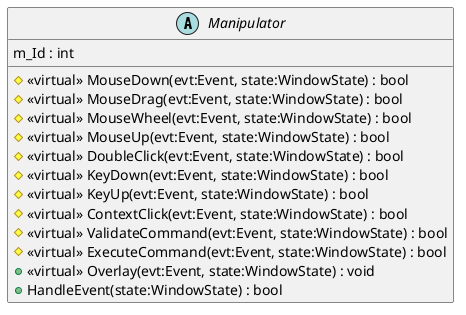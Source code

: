 @startuml
abstract class Manipulator {
    m_Id : int
    # <<virtual>> MouseDown(evt:Event, state:WindowState) : bool
    # <<virtual>> MouseDrag(evt:Event, state:WindowState) : bool
    # <<virtual>> MouseWheel(evt:Event, state:WindowState) : bool
    # <<virtual>> MouseUp(evt:Event, state:WindowState) : bool
    # <<virtual>> DoubleClick(evt:Event, state:WindowState) : bool
    # <<virtual>> KeyDown(evt:Event, state:WindowState) : bool
    # <<virtual>> KeyUp(evt:Event, state:WindowState) : bool
    # <<virtual>> ContextClick(evt:Event, state:WindowState) : bool
    # <<virtual>> ValidateCommand(evt:Event, state:WindowState) : bool
    # <<virtual>> ExecuteCommand(evt:Event, state:WindowState) : bool
    + <<virtual>> Overlay(evt:Event, state:WindowState) : void
    + HandleEvent(state:WindowState) : bool
}
@enduml
